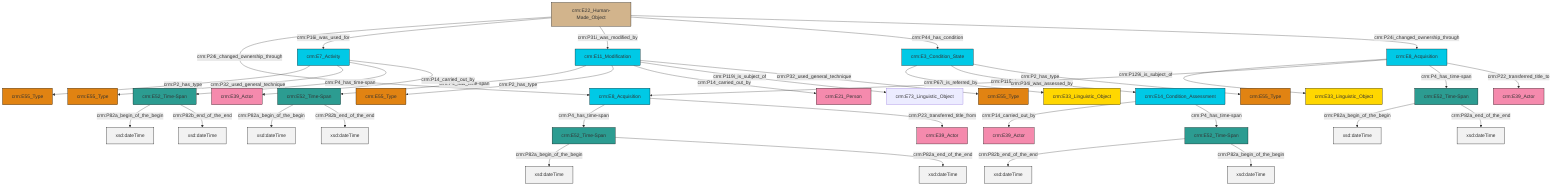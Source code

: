 graph TD
classDef Literal fill:#f2f2f2,stroke:#000000;
classDef CRM_Entity fill:#FFFFFF,stroke:#000000;
classDef Temporal_Entity fill:#00C9E6, stroke:#000000;
classDef Type fill:#E18312, stroke:#000000;
classDef Time-Span fill:#2C9C91, stroke:#000000;
classDef Appellation fill:#FFEB7F, stroke:#000000;
classDef Place fill:#008836, stroke:#000000;
classDef Persistent_Item fill:#B266B2, stroke:#000000;
classDef Conceptual_Object fill:#FFD700, stroke:#000000;
classDef Physical_Thing fill:#D2B48C, stroke:#000000;
classDef Actor fill:#f58aad, stroke:#000000;
classDef PC_Classes fill:#4ce600, stroke:#000000;
classDef Multi fill:#cccccc,stroke:#000000;

0["crm:E22_Human-Made_Object"]:::Physical_Thing -->|crm:P24i_changed_ownership_through| 1["crm:E8_Acquisition"]:::Temporal_Entity
4["crm:E8_Acquisition"]:::Temporal_Entity -->|crm:P129i_is_subject_of| 5["crm:E33_Linguistic_Object"]:::Conceptual_Object
10["crm:E14_Condition_Assessment"]:::Temporal_Entity -->|crm:P14_carried_out_by| 11["crm:E39_Actor"]:::Actor
0["crm:E22_Human-Made_Object"]:::Physical_Thing -->|crm:P16i_was_used_for| 2["crm:E7_Activity"]:::Temporal_Entity
12["crm:E52_Time-Span"]:::Time-Span -->|crm:P82a_begin_of_the_begin| 13[xsd:dateTime]:::Literal
19["crm:E11_Modification"]:::Temporal_Entity -->|crm:P4_has_time-span| 20["crm:E52_Time-Span"]:::Time-Span
2["crm:E7_Activity"]:::Temporal_Entity -->|crm:P2_has_type| 21["crm:E55_Type"]:::Type
12["crm:E52_Time-Span"]:::Time-Span -->|crm:P82a_end_of_the_end| 22[xsd:dateTime]:::Literal
10["crm:E14_Condition_Assessment"]:::Temporal_Entity -->|crm:P4_has_time-span| 14["crm:E52_Time-Span"]:::Time-Span
25["crm:E3_Condition_State"]:::Temporal_Entity -->|crm:P67i_is_referred_by| 23["crm:E33_Linguistic_Object"]:::Conceptual_Object
19["crm:E11_Modification"]:::Temporal_Entity -->|crm:P2_has_type| 16["crm:E55_Type"]:::Type
1["crm:E8_Acquisition"]:::Temporal_Entity -->|crm:P4_has_time-span| 12["crm:E52_Time-Span"]:::Time-Span
2["crm:E7_Activity"]:::Temporal_Entity -->|crm:P32_used_general_technique| 28["crm:E55_Type"]:::Type
4["crm:E8_Acquisition"]:::Temporal_Entity -->|crm:P115i_is_finished_by| 1["crm:E8_Acquisition"]:::Temporal_Entity
2["crm:E7_Activity"]:::Temporal_Entity -->|crm:P4_has_time-span| 33["crm:E52_Time-Span"]:::Time-Span
34["crm:E52_Time-Span"]:::Time-Span -->|crm:P82a_begin_of_the_begin| 35[xsd:dateTime]:::Literal
14["crm:E52_Time-Span"]:::Time-Span -->|crm:P82b_end_of_the_end| 36[xsd:dateTime]:::Literal
1["crm:E8_Acquisition"]:::Temporal_Entity -->|crm:P23_transferred_title_from| 37["crm:E39_Actor"]:::Actor
4["crm:E8_Acquisition"]:::Temporal_Entity -->|crm:P4_has_time-span| 34["crm:E52_Time-Span"]:::Time-Span
19["crm:E11_Modification"]:::Temporal_Entity -->|crm:P14_carried_out_by| 8["crm:E21_Person"]:::Actor
4["crm:E8_Acquisition"]:::Temporal_Entity -->|crm:P22_transferred_title_to| 38["crm:E39_Actor"]:::Actor
14["crm:E52_Time-Span"]:::Time-Span -->|crm:P82a_begin_of_the_begin| 41[xsd:dateTime]:::Literal
34["crm:E52_Time-Span"]:::Time-Span -->|crm:P82a_end_of_the_end| 43[xsd:dateTime]:::Literal
19["crm:E11_Modification"]:::Temporal_Entity -->|crm:P119i_is_subject_of| 44["crm:E73_Linguistic_Object"]:::Default
19["crm:E11_Modification"]:::Temporal_Entity -->|crm:P32_used_general_technique| 45["crm:E55_Type"]:::Type
25["crm:E3_Condition_State"]:::Temporal_Entity -->|crm:P34i_was_assessed_by| 10["crm:E14_Condition_Assessment"]:::Temporal_Entity
2["crm:E7_Activity"]:::Temporal_Entity -->|crm:P14_carried_out_by| 31["crm:E39_Actor"]:::Actor
33["crm:E52_Time-Span"]:::Time-Span -->|crm:P82a_begin_of_the_begin| 48[xsd:dateTime]:::Literal
20["crm:E52_Time-Span"]:::Time-Span -->|crm:P82a_begin_of_the_begin| 50[xsd:dateTime]:::Literal
0["crm:E22_Human-Made_Object"]:::Physical_Thing -->|crm:P31i_was_modified_by| 19["crm:E11_Modification"]:::Temporal_Entity
0["crm:E22_Human-Made_Object"]:::Physical_Thing -->|crm:P44_has_condition| 25["crm:E3_Condition_State"]:::Temporal_Entity
20["crm:E52_Time-Span"]:::Time-Span -->|crm:P82b_end_of_the_end| 52[xsd:dateTime]:::Literal
0["crm:E22_Human-Made_Object"]:::Physical_Thing -->|crm:P24i_changed_ownership_through| 4["crm:E8_Acquisition"]:::Temporal_Entity
25["crm:E3_Condition_State"]:::Temporal_Entity -->|crm:P2_has_type| 6["crm:E55_Type"]:::Type
33["crm:E52_Time-Span"]:::Time-Span -->|crm:P82b_end_of_the_end| 57[xsd:dateTime]:::Literal